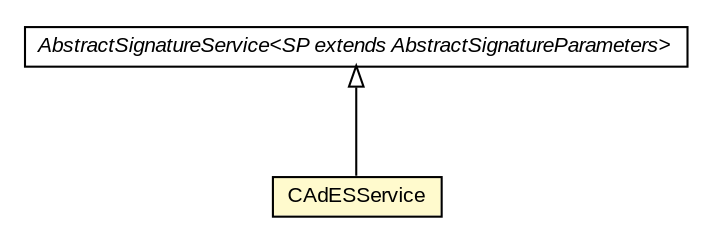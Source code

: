 #!/usr/local/bin/dot
#
# Class diagram 
# Generated by UMLGraph version R5_6-24-gf6e263 (http://www.umlgraph.org/)
#

digraph G {
	edge [fontname="arial",fontsize=10,labelfontname="arial",labelfontsize=10];
	node [fontname="arial",fontsize=10,shape=plaintext];
	nodesep=0.25;
	ranksep=0.5;
	// eu.europa.esig.dss.signature.AbstractSignatureService<SP extends eu.europa.esig.dss.AbstractSignatureParameters>
	c187984 [label=<<table title="eu.europa.esig.dss.signature.AbstractSignatureService" border="0" cellborder="1" cellspacing="0" cellpadding="2" port="p" href="../../signature/AbstractSignatureService.html">
		<tr><td><table border="0" cellspacing="0" cellpadding="1">
<tr><td align="center" balign="center"><font face="arial italic"> AbstractSignatureService&lt;SP extends AbstractSignatureParameters&gt; </font></td></tr>
		</table></td></tr>
		</table>>, URL="../../signature/AbstractSignatureService.html", fontname="arial", fontcolor="black", fontsize=10.0];
	// eu.europa.esig.dss.cades.signature.CAdESService
	c188668 [label=<<table title="eu.europa.esig.dss.cades.signature.CAdESService" border="0" cellborder="1" cellspacing="0" cellpadding="2" port="p" bgcolor="lemonChiffon" href="./CAdESService.html">
		<tr><td><table border="0" cellspacing="0" cellpadding="1">
<tr><td align="center" balign="center"> CAdESService </td></tr>
		</table></td></tr>
		</table>>, URL="./CAdESService.html", fontname="arial", fontcolor="black", fontsize=10.0];
	//eu.europa.esig.dss.cades.signature.CAdESService extends eu.europa.esig.dss.signature.AbstractSignatureService<eu.europa.esig.dss.cades.CAdESSignatureParameters>
	c187984:p -> c188668:p [dir=back,arrowtail=empty];
}

